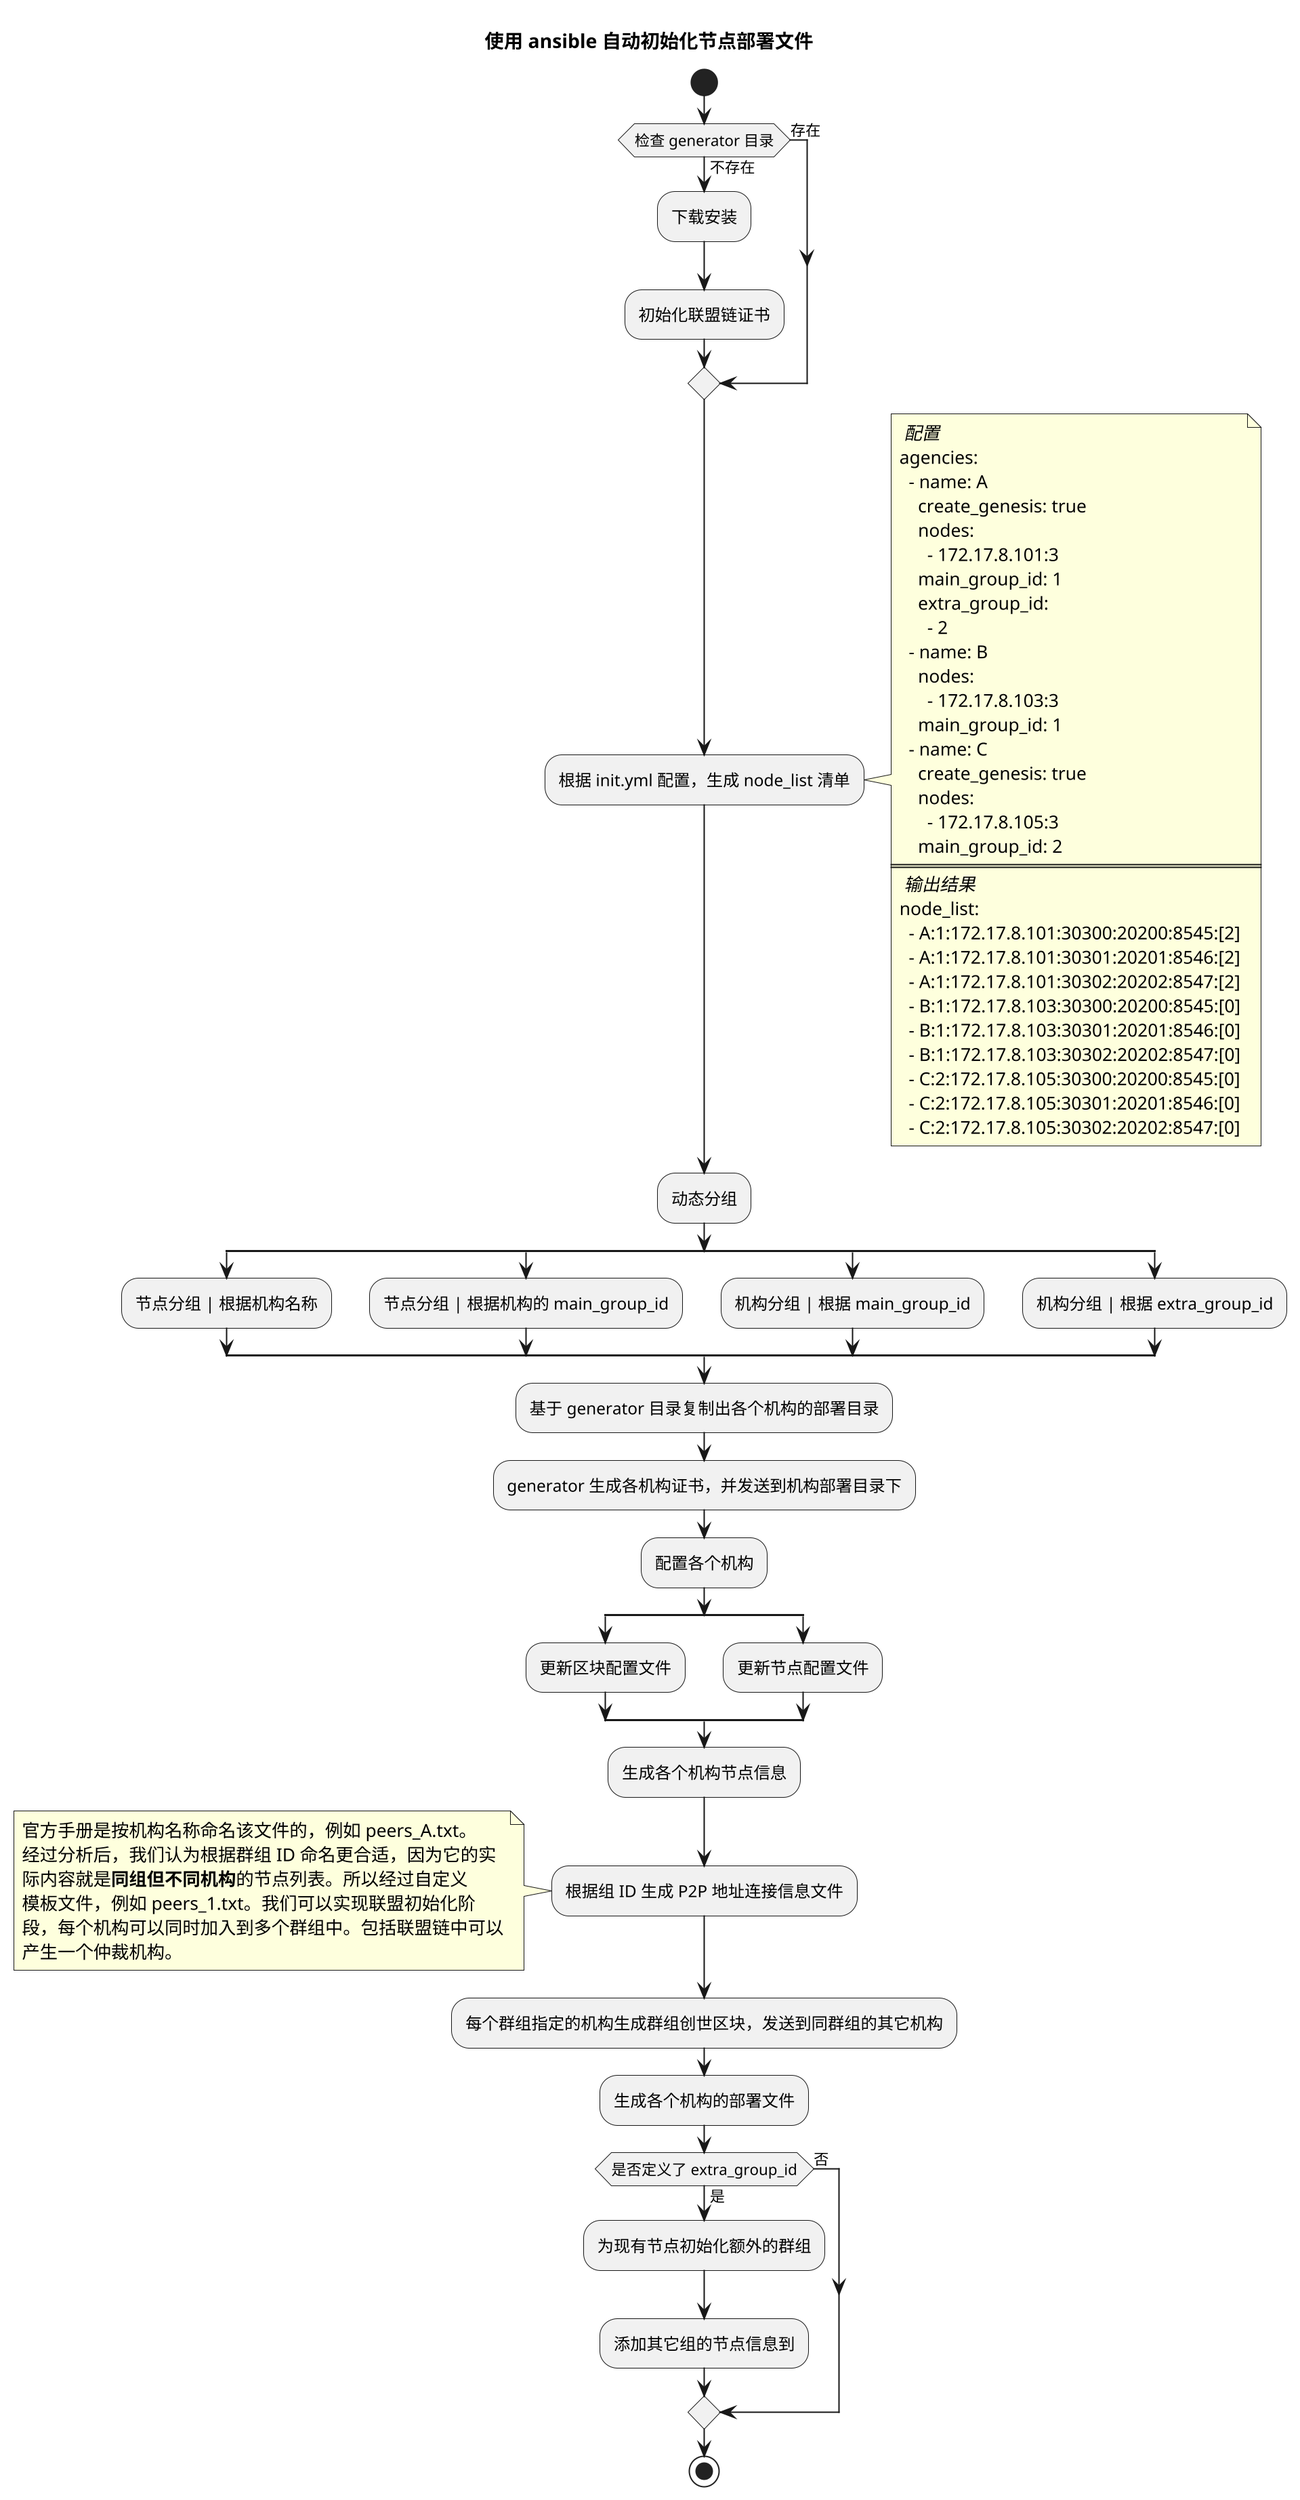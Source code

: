@startuml

scale 1920 width

title 使用 ansible 自动初始化节点部署文件

start

if (检查 generator 目录) then (不存在)
  :下载安装;
  :初始化联盟链证书;
else (存在)
endif
:根据 init.yml 配置，生成 node_list 清单;
note right
  // 配置 //
  agencies:
    - name: A
      create_genesis: true
      nodes:
        - 172.17.8.101:3
      main_group_id: 1
      extra_group_id:
        - 2
    - name: B
      nodes:
        - 172.17.8.103:3
      main_group_id: 1
    - name: C
      create_genesis: true
      nodes:
        - 172.17.8.105:3
      main_group_id: 2
  ====
  // 输出结果 //
  node_list:
    - A:1:172.17.8.101:30300:20200:8545:[2]
    - A:1:172.17.8.101:30301:20201:8546:[2]
    - A:1:172.17.8.101:30302:20202:8547:[2]
    - B:1:172.17.8.103:30300:20200:8545:[0]
    - B:1:172.17.8.103:30301:20201:8546:[0]
    - B:1:172.17.8.103:30302:20202:8547:[0]
    - C:2:172.17.8.105:30300:20200:8545:[0]
    - C:2:172.17.8.105:30301:20201:8546:[0]
    - C:2:172.17.8.105:30302:20202:8547:[0]
end note

:动态分组;
split
  :节点分组 | 根据机构名称;
split again
  :节点分组 | 根据机构的 main_group_id;
split again
  :机构分组 | 根据 main_group_id;
split again
  :机构分组 | 根据 extra_group_id;
end split

:基于 generator 目录复制出各个机构的部署目录;

:generator 生成各机构证书，并发送到机构部署目录下;

:配置各个机构;
split
  :更新区块配置文件;
split again
  :更新节点配置文件;
end split

:生成各个机构节点信息;

:根据组 ID 生成 P2P 地址连接信息文件;
note left
  官方手册是按机构名称命名该文件的，例如 peers_A.txt。
  经过分析后，我们认为根据群组 ID 命名更合适，因为它的实
  际内容就是**同组但不同机构**的节点列表。所以经过自定义
  模板文件，例如 peers_1.txt。我们可以实现联盟初始化阶
  段，每个机构可以同时加入到多个群组中。包括联盟链中可以
  产生一个仲裁机构。
end note

:每个群组指定的机构生成群组创世区块，发送到同群组的其它机构;

:生成各个机构的部署文件;
if (是否定义了 extra_group_id) then (是)
  :为现有节点初始化额外的群组;
  :添加其它组的节点信息到;
else (否)
endif

stop

@enduml
